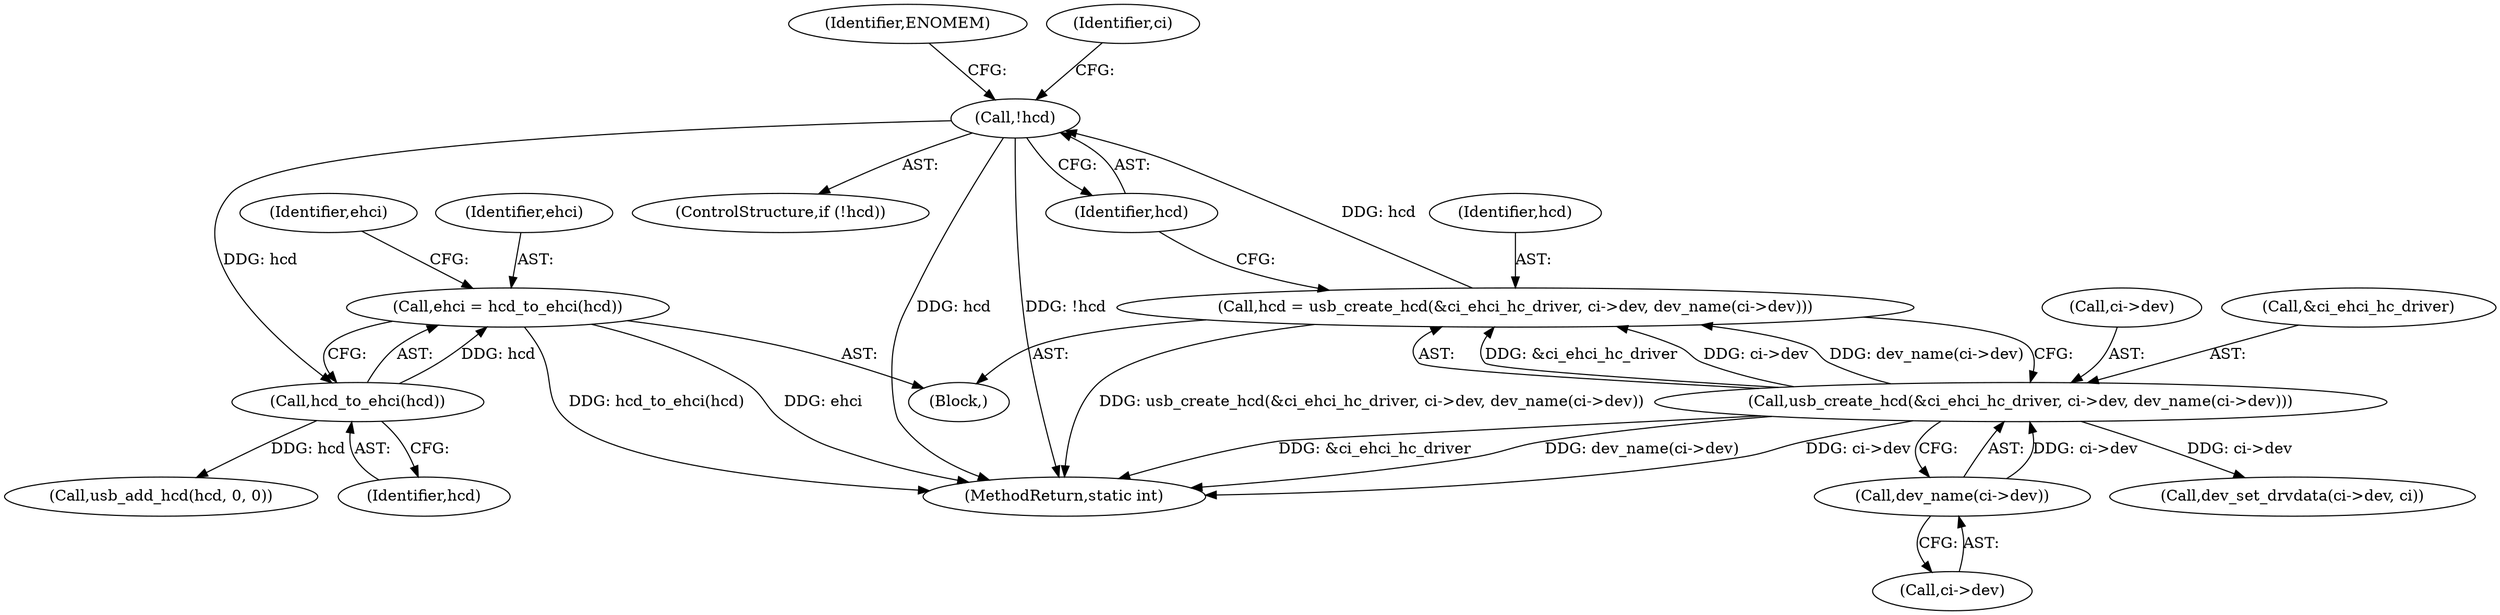 digraph "0_linux_929473ea05db455ad88cdc081f2adc556b8dc48f@pointer" {
"1000182" [label="(Call,ehci = hcd_to_ehci(hcd))"];
"1000184" [label="(Call,hcd_to_ehci(hcd))"];
"1000124" [label="(Call,!hcd)"];
"1000111" [label="(Call,hcd = usb_create_hcd(&ci_ehci_hc_driver, ci->dev, dev_name(ci->dev)))"];
"1000113" [label="(Call,usb_create_hcd(&ci_ehci_hc_driver, ci->dev, dev_name(ci->dev)))"];
"1000119" [label="(Call,dev_name(ci->dev))"];
"1000128" [label="(Identifier,ENOMEM)"];
"1000112" [label="(Identifier,hcd)"];
"1000116" [label="(Call,ci->dev)"];
"1000114" [label="(Call,&ci_ehci_hc_driver)"];
"1000113" [label="(Call,usb_create_hcd(&ci_ehci_hc_driver, ci->dev, dev_name(ci->dev)))"];
"1000111" [label="(Call,hcd = usb_create_hcd(&ci_ehci_hc_driver, ci->dev, dev_name(ci->dev)))"];
"1000119" [label="(Call,dev_name(ci->dev))"];
"1000123" [label="(ControlStructure,if (!hcd))"];
"1000206" [label="(Call,usb_add_hcd(hcd, 0, 0))"];
"1000182" [label="(Call,ehci = hcd_to_ehci(hcd))"];
"1000120" [label="(Call,ci->dev)"];
"1000131" [label="(Identifier,ci)"];
"1000129" [label="(Call,dev_set_drvdata(ci->dev, ci))"];
"1000235" [label="(MethodReturn,static int)"];
"1000102" [label="(Block,)"];
"1000188" [label="(Identifier,ehci)"];
"1000124" [label="(Call,!hcd)"];
"1000125" [label="(Identifier,hcd)"];
"1000185" [label="(Identifier,hcd)"];
"1000183" [label="(Identifier,ehci)"];
"1000184" [label="(Call,hcd_to_ehci(hcd))"];
"1000182" -> "1000102"  [label="AST: "];
"1000182" -> "1000184"  [label="CFG: "];
"1000183" -> "1000182"  [label="AST: "];
"1000184" -> "1000182"  [label="AST: "];
"1000188" -> "1000182"  [label="CFG: "];
"1000182" -> "1000235"  [label="DDG: hcd_to_ehci(hcd)"];
"1000182" -> "1000235"  [label="DDG: ehci"];
"1000184" -> "1000182"  [label="DDG: hcd"];
"1000184" -> "1000185"  [label="CFG: "];
"1000185" -> "1000184"  [label="AST: "];
"1000124" -> "1000184"  [label="DDG: hcd"];
"1000184" -> "1000206"  [label="DDG: hcd"];
"1000124" -> "1000123"  [label="AST: "];
"1000124" -> "1000125"  [label="CFG: "];
"1000125" -> "1000124"  [label="AST: "];
"1000128" -> "1000124"  [label="CFG: "];
"1000131" -> "1000124"  [label="CFG: "];
"1000124" -> "1000235"  [label="DDG: hcd"];
"1000124" -> "1000235"  [label="DDG: !hcd"];
"1000111" -> "1000124"  [label="DDG: hcd"];
"1000111" -> "1000102"  [label="AST: "];
"1000111" -> "1000113"  [label="CFG: "];
"1000112" -> "1000111"  [label="AST: "];
"1000113" -> "1000111"  [label="AST: "];
"1000125" -> "1000111"  [label="CFG: "];
"1000111" -> "1000235"  [label="DDG: usb_create_hcd(&ci_ehci_hc_driver, ci->dev, dev_name(ci->dev))"];
"1000113" -> "1000111"  [label="DDG: &ci_ehci_hc_driver"];
"1000113" -> "1000111"  [label="DDG: ci->dev"];
"1000113" -> "1000111"  [label="DDG: dev_name(ci->dev)"];
"1000113" -> "1000119"  [label="CFG: "];
"1000114" -> "1000113"  [label="AST: "];
"1000116" -> "1000113"  [label="AST: "];
"1000119" -> "1000113"  [label="AST: "];
"1000113" -> "1000235"  [label="DDG: &ci_ehci_hc_driver"];
"1000113" -> "1000235"  [label="DDG: dev_name(ci->dev)"];
"1000113" -> "1000235"  [label="DDG: ci->dev"];
"1000119" -> "1000113"  [label="DDG: ci->dev"];
"1000113" -> "1000129"  [label="DDG: ci->dev"];
"1000119" -> "1000120"  [label="CFG: "];
"1000120" -> "1000119"  [label="AST: "];
}
